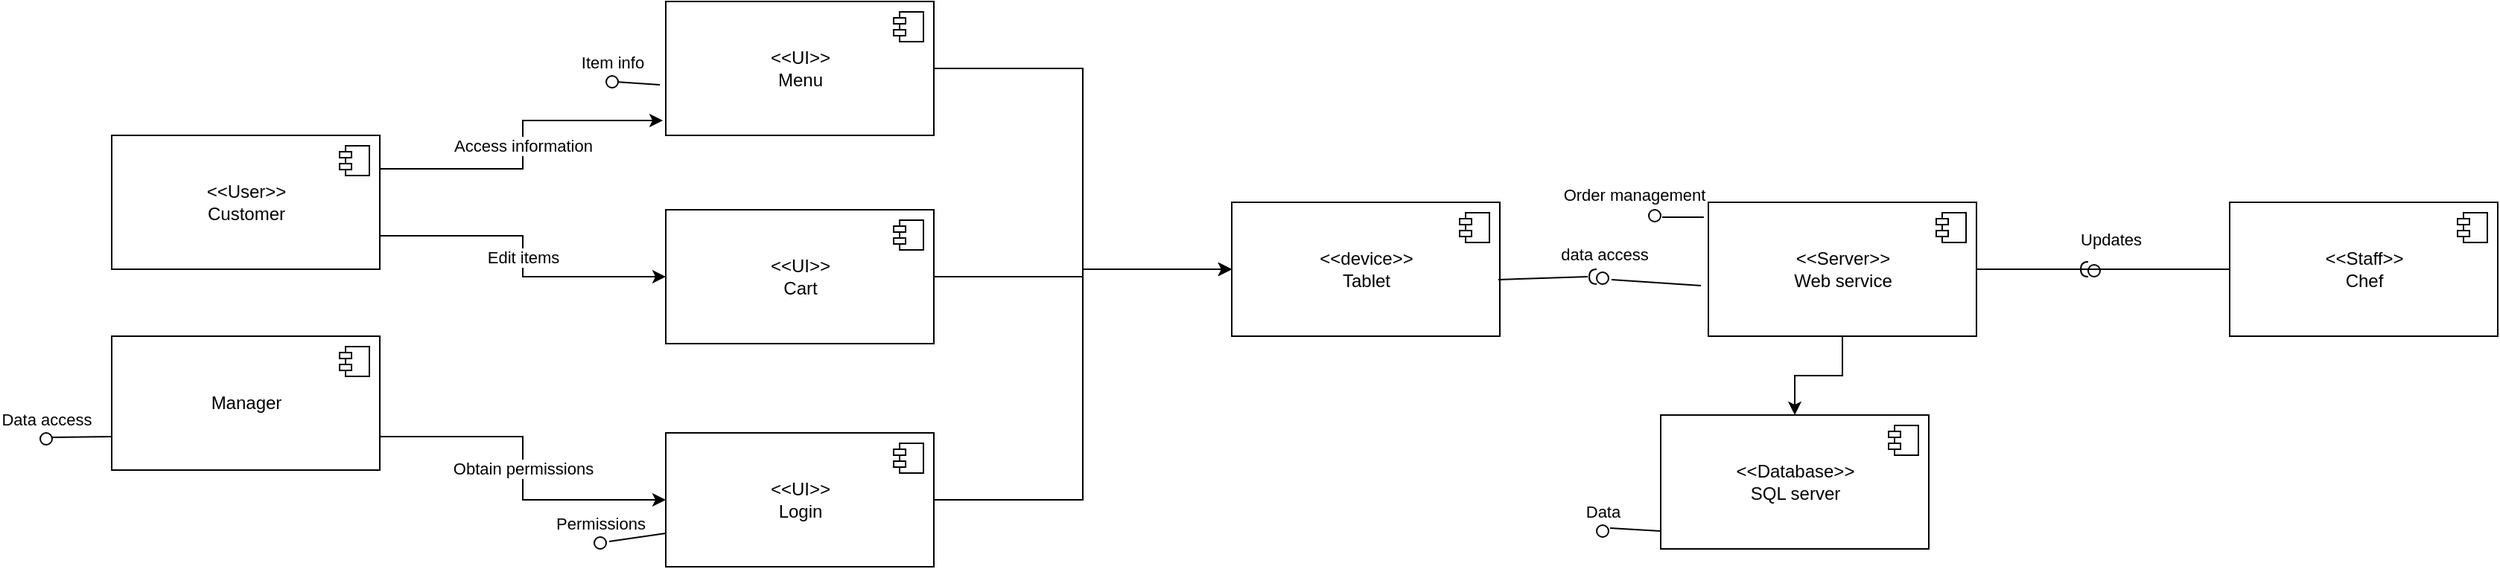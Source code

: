<mxfile version="18.1.2" type="device"><diagram id="VzNTS2TcnOZ8mfi0GR22" name="Page-1"><mxGraphModel dx="1952" dy="525" grid="1" gridSize="10" guides="1" tooltips="1" connect="1" arrows="1" fold="1" page="1" pageScale="1" pageWidth="850" pageHeight="1100" math="0" shadow="0"><root><mxCell id="0"/><mxCell id="1" parent="0"/><mxCell id="lTlpF35GB65TiyjAaHlR-1" value="&amp;lt;&amp;lt;Database&amp;gt;&amp;gt;&lt;br&gt;SQL server" style="html=1;dropTarget=0;" vertex="1" parent="1"><mxGeometry x="1098" y="558" width="180" height="90" as="geometry"/></mxCell><mxCell id="lTlpF35GB65TiyjAaHlR-2" value="" style="shape=module;jettyWidth=8;jettyHeight=4;" vertex="1" parent="lTlpF35GB65TiyjAaHlR-1"><mxGeometry x="1" width="20" height="20" relative="1" as="geometry"><mxPoint x="-27" y="7" as="offset"/></mxGeometry></mxCell><mxCell id="lTlpF35GB65TiyjAaHlR-3" value="&amp;lt;&amp;lt;Staff&amp;gt;&amp;gt;&lt;br&gt;Chef" style="html=1;dropTarget=0;" vertex="1" parent="1"><mxGeometry x="1480" y="415" width="180" height="90" as="geometry"/></mxCell><mxCell id="lTlpF35GB65TiyjAaHlR-4" value="" style="shape=module;jettyWidth=8;jettyHeight=4;" vertex="1" parent="lTlpF35GB65TiyjAaHlR-3"><mxGeometry x="1" width="20" height="20" relative="1" as="geometry"><mxPoint x="-27" y="7" as="offset"/></mxGeometry></mxCell><mxCell id="lTlpF35GB65TiyjAaHlR-71" style="edgeStyle=orthogonalEdgeStyle;rounded=0;orthogonalLoop=1;jettySize=auto;html=1;exitX=0.5;exitY=1;exitDx=0;exitDy=0;" edge="1" parent="1" source="lTlpF35GB65TiyjAaHlR-5" target="lTlpF35GB65TiyjAaHlR-1"><mxGeometry relative="1" as="geometry"/></mxCell><mxCell id="lTlpF35GB65TiyjAaHlR-5" value="&amp;lt;&amp;lt;Server&amp;gt;&amp;gt;&lt;br&gt;Web service" style="html=1;dropTarget=0;" vertex="1" parent="1"><mxGeometry x="1130" y="415" width="180" height="90" as="geometry"/></mxCell><mxCell id="lTlpF35GB65TiyjAaHlR-6" value="" style="shape=module;jettyWidth=8;jettyHeight=4;" vertex="1" parent="lTlpF35GB65TiyjAaHlR-5"><mxGeometry x="1" width="20" height="20" relative="1" as="geometry"><mxPoint x="-27" y="7" as="offset"/></mxGeometry></mxCell><mxCell id="lTlpF35GB65TiyjAaHlR-52" style="edgeStyle=orthogonalEdgeStyle;rounded=0;orthogonalLoop=1;jettySize=auto;html=1;exitX=1;exitY=0.5;exitDx=0;exitDy=0;entryX=0;entryY=0.5;entryDx=0;entryDy=0;" edge="1" parent="1" source="lTlpF35GB65TiyjAaHlR-7" target="lTlpF35GB65TiyjAaHlR-15"><mxGeometry relative="1" as="geometry"/></mxCell><mxCell id="lTlpF35GB65TiyjAaHlR-7" value="&amp;lt;&amp;lt;UI&amp;gt;&amp;gt;&lt;br&gt;Login" style="html=1;dropTarget=0;" vertex="1" parent="1"><mxGeometry x="430" y="570" width="180" height="90" as="geometry"/></mxCell><mxCell id="lTlpF35GB65TiyjAaHlR-8" value="" style="shape=module;jettyWidth=8;jettyHeight=4;" vertex="1" parent="lTlpF35GB65TiyjAaHlR-7"><mxGeometry x="1" width="20" height="20" relative="1" as="geometry"><mxPoint x="-27" y="7" as="offset"/></mxGeometry></mxCell><mxCell id="lTlpF35GB65TiyjAaHlR-50" style="edgeStyle=orthogonalEdgeStyle;rounded=0;orthogonalLoop=1;jettySize=auto;html=1;exitX=1;exitY=0.5;exitDx=0;exitDy=0;entryX=0;entryY=0.5;entryDx=0;entryDy=0;" edge="1" parent="1" source="lTlpF35GB65TiyjAaHlR-11" target="lTlpF35GB65TiyjAaHlR-15"><mxGeometry relative="1" as="geometry"/></mxCell><mxCell id="lTlpF35GB65TiyjAaHlR-11" value="&amp;lt;&amp;lt;UI&amp;gt;&amp;gt;&lt;br&gt;Cart" style="html=1;dropTarget=0;" vertex="1" parent="1"><mxGeometry x="430" y="420" width="180" height="90" as="geometry"/></mxCell><mxCell id="lTlpF35GB65TiyjAaHlR-12" value="" style="shape=module;jettyWidth=8;jettyHeight=4;" vertex="1" parent="lTlpF35GB65TiyjAaHlR-11"><mxGeometry x="1" width="20" height="20" relative="1" as="geometry"><mxPoint x="-27" y="7" as="offset"/></mxGeometry></mxCell><mxCell id="lTlpF35GB65TiyjAaHlR-51" value="" style="edgeStyle=orthogonalEdgeStyle;rounded=0;orthogonalLoop=1;jettySize=auto;html=1;exitX=1;exitY=0.5;exitDx=0;exitDy=0;entryX=0;entryY=0.5;entryDx=0;entryDy=0;" edge="1" parent="1" source="lTlpF35GB65TiyjAaHlR-13" target="lTlpF35GB65TiyjAaHlR-15"><mxGeometry relative="1" as="geometry"/></mxCell><mxCell id="lTlpF35GB65TiyjAaHlR-13" value="&amp;lt;&amp;lt;UI&amp;gt;&amp;gt;&lt;br&gt;Menu" style="html=1;dropTarget=0;" vertex="1" parent="1"><mxGeometry x="430" y="280" width="180" height="90" as="geometry"/></mxCell><mxCell id="lTlpF35GB65TiyjAaHlR-14" value="" style="shape=module;jettyWidth=8;jettyHeight=4;" vertex="1" parent="lTlpF35GB65TiyjAaHlR-13"><mxGeometry x="1" width="20" height="20" relative="1" as="geometry"><mxPoint x="-27" y="7" as="offset"/></mxGeometry></mxCell><mxCell id="lTlpF35GB65TiyjAaHlR-15" value="&amp;lt;&amp;lt;device&amp;gt;&amp;gt;&lt;br&gt;Tablet" style="html=1;dropTarget=0;" vertex="1" parent="1"><mxGeometry x="810" y="415" width="180" height="90" as="geometry"/></mxCell><mxCell id="lTlpF35GB65TiyjAaHlR-16" value="" style="shape=module;jettyWidth=8;jettyHeight=4;" vertex="1" parent="lTlpF35GB65TiyjAaHlR-15"><mxGeometry x="1" width="20" height="20" relative="1" as="geometry"><mxPoint x="-27" y="7" as="offset"/></mxGeometry></mxCell><mxCell id="lTlpF35GB65TiyjAaHlR-41" value="Obtain permissions" style="edgeStyle=orthogonalEdgeStyle;rounded=0;orthogonalLoop=1;jettySize=auto;html=1;exitX=1;exitY=0.75;exitDx=0;exitDy=0;entryX=0;entryY=0.5;entryDx=0;entryDy=0;" edge="1" parent="1" source="lTlpF35GB65TiyjAaHlR-17" target="lTlpF35GB65TiyjAaHlR-7"><mxGeometry relative="1" as="geometry"/></mxCell><mxCell id="lTlpF35GB65TiyjAaHlR-17" value="Manager" style="html=1;dropTarget=0;" vertex="1" parent="1"><mxGeometry x="58" y="505" width="180" height="90" as="geometry"/></mxCell><mxCell id="lTlpF35GB65TiyjAaHlR-18" value="" style="shape=module;jettyWidth=8;jettyHeight=4;" vertex="1" parent="lTlpF35GB65TiyjAaHlR-17"><mxGeometry x="1" width="20" height="20" relative="1" as="geometry"><mxPoint x="-27" y="7" as="offset"/></mxGeometry></mxCell><mxCell id="lTlpF35GB65TiyjAaHlR-34" value="Access information" style="edgeStyle=orthogonalEdgeStyle;rounded=0;orthogonalLoop=1;jettySize=auto;html=1;exitX=1;exitY=0.25;exitDx=0;exitDy=0;entryX=-0.011;entryY=0.889;entryDx=0;entryDy=0;entryPerimeter=0;" edge="1" parent="1" source="lTlpF35GB65TiyjAaHlR-19" target="lTlpF35GB65TiyjAaHlR-13"><mxGeometry relative="1" as="geometry"><mxPoint x="390" y="368" as="targetPoint"/></mxGeometry></mxCell><mxCell id="lTlpF35GB65TiyjAaHlR-40" value="Edit items" style="edgeStyle=orthogonalEdgeStyle;rounded=0;orthogonalLoop=1;jettySize=auto;html=1;exitX=1;exitY=0.75;exitDx=0;exitDy=0;entryX=0;entryY=0.5;entryDx=0;entryDy=0;" edge="1" parent="1" source="lTlpF35GB65TiyjAaHlR-19" target="lTlpF35GB65TiyjAaHlR-11"><mxGeometry relative="1" as="geometry"/></mxCell><mxCell id="lTlpF35GB65TiyjAaHlR-19" value="&amp;lt;&amp;lt;User&amp;gt;&amp;gt;&lt;br&gt;Customer" style="html=1;dropTarget=0;" vertex="1" parent="1"><mxGeometry x="58" y="370" width="180" height="90" as="geometry"/></mxCell><mxCell id="lTlpF35GB65TiyjAaHlR-20" value="" style="shape=module;jettyWidth=8;jettyHeight=4;" vertex="1" parent="lTlpF35GB65TiyjAaHlR-19"><mxGeometry x="1" width="20" height="20" relative="1" as="geometry"><mxPoint x="-27" y="7" as="offset"/></mxGeometry></mxCell><mxCell id="lTlpF35GB65TiyjAaHlR-27" value="" style="endArrow=none;html=1;rounded=0;align=center;verticalAlign=top;endFill=0;labelBackgroundColor=none;endSize=2;exitX=0;exitY=0.75;exitDx=0;exitDy=0;" edge="1" source="lTlpF35GB65TiyjAaHlR-17" parent="1"><mxGeometry relative="1" as="geometry"><mxPoint x="18" y="573" as="targetPoint"/></mxGeometry></mxCell><mxCell id="lTlpF35GB65TiyjAaHlR-28" value="Data access" style="ellipse;html=1;fontSize=11;align=center;fillColor=none;points=[];aspect=fixed;resizable=0;verticalAlign=bottom;labelPosition=center;verticalLabelPosition=top;flipH=1;" vertex="1" parent="1"><mxGeometry x="10" y="570" width="8" height="8" as="geometry"/></mxCell><mxCell id="lTlpF35GB65TiyjAaHlR-29" value="Item info" style="ellipse;html=1;fontSize=11;align=center;fillColor=none;points=[];aspect=fixed;resizable=0;verticalAlign=bottom;labelPosition=center;verticalLabelPosition=top;flipH=1;" vertex="1" parent="1"><mxGeometry x="390" y="330" width="8" height="8" as="geometry"/></mxCell><mxCell id="lTlpF35GB65TiyjAaHlR-31" value="" style="endArrow=none;html=1;rounded=0;entryX=-0.022;entryY=0.622;entryDx=0;entryDy=0;entryPerimeter=0;" edge="1" parent="1" source="lTlpF35GB65TiyjAaHlR-29" target="lTlpF35GB65TiyjAaHlR-13"><mxGeometry width="50" height="50" relative="1" as="geometry"><mxPoint x="380" y="400" as="sourcePoint"/><mxPoint x="430" y="350" as="targetPoint"/></mxGeometry></mxCell><mxCell id="lTlpF35GB65TiyjAaHlR-32" value="Permissions" style="ellipse;html=1;fontSize=11;align=center;fillColor=none;points=[];aspect=fixed;resizable=0;verticalAlign=bottom;labelPosition=center;verticalLabelPosition=top;flipH=1;" vertex="1" parent="1"><mxGeometry x="382" y="640" width="8" height="8" as="geometry"/></mxCell><mxCell id="lTlpF35GB65TiyjAaHlR-33" value="" style="endArrow=none;html=1;rounded=0;entryX=0;entryY=0.75;entryDx=0;entryDy=0;exitX=-0.25;exitY=0.375;exitDx=0;exitDy=0;exitPerimeter=0;" edge="1" parent="1" source="lTlpF35GB65TiyjAaHlR-32" target="lTlpF35GB65TiyjAaHlR-7"><mxGeometry width="50" height="50" relative="1" as="geometry"><mxPoint x="340" y="730" as="sourcePoint"/><mxPoint x="390" y="680" as="targetPoint"/></mxGeometry></mxCell><mxCell id="lTlpF35GB65TiyjAaHlR-60" value="" style="shape=requiredInterface;html=1;fontSize=11;align=center;fillColor=none;points=[];aspect=fixed;resizable=0;verticalAlign=bottom;labelPosition=center;verticalLabelPosition=top;flipH=1;" vertex="1" parent="1"><mxGeometry x="1050" y="460" width="5" height="10" as="geometry"/></mxCell><mxCell id="lTlpF35GB65TiyjAaHlR-61" value="" style="ellipse;html=1;fontSize=11;align=center;fillColor=none;points=[];aspect=fixed;resizable=0;verticalAlign=bottom;labelPosition=center;verticalLabelPosition=top;flipH=1;" vertex="1" parent="1"><mxGeometry x="1055" y="462" width="8" height="8" as="geometry"/></mxCell><mxCell id="lTlpF35GB65TiyjAaHlR-62" value="" style="ellipse;html=1;fontSize=11;align=center;fillColor=none;points=[];aspect=fixed;resizable=0;verticalAlign=bottom;labelPosition=center;verticalLabelPosition=top;flipH=1;" vertex="1" parent="1"><mxGeometry x="1090" y="420" width="8" height="8" as="geometry"/></mxCell><mxCell id="lTlpF35GB65TiyjAaHlR-63" value="Order management" style="endArrow=none;html=1;rounded=0;exitX=-0.125;exitY=0.625;exitDx=0;exitDy=0;exitPerimeter=0;entryX=-0.017;entryY=0.111;entryDx=0;entryDy=0;entryPerimeter=0;" edge="1" parent="1" source="lTlpF35GB65TiyjAaHlR-62" target="lTlpF35GB65TiyjAaHlR-5"><mxGeometry x="-1" y="24" width="50" height="50" relative="1" as="geometry"><mxPoint x="1080" y="370" as="sourcePoint"/><mxPoint x="1140" y="320" as="targetPoint"/><mxPoint x="-19" y="9" as="offset"/></mxGeometry></mxCell><mxCell id="lTlpF35GB65TiyjAaHlR-64" value="data access" style="endArrow=none;html=1;rounded=0;exitX=0.994;exitY=0.578;exitDx=0;exitDy=0;entryX=1.2;entryY=0.5;entryDx=0;entryDy=0;entryPerimeter=0;exitPerimeter=0;" edge="1" parent="1" source="lTlpF35GB65TiyjAaHlR-15" target="lTlpF35GB65TiyjAaHlR-60"><mxGeometry x="1" y="19" width="50" height="50" relative="1" as="geometry"><mxPoint x="1070" y="540" as="sourcePoint"/><mxPoint x="1120" y="490" as="targetPoint"/><mxPoint x="12" y="4" as="offset"/></mxGeometry></mxCell><mxCell id="lTlpF35GB65TiyjAaHlR-65" value="" style="endArrow=none;html=1;rounded=0;exitX=-0.25;exitY=0.625;exitDx=0;exitDy=0;exitPerimeter=0;entryX=-0.028;entryY=0.622;entryDx=0;entryDy=0;entryPerimeter=0;" edge="1" parent="1" source="lTlpF35GB65TiyjAaHlR-61" target="lTlpF35GB65TiyjAaHlR-5"><mxGeometry width="50" height="50" relative="1" as="geometry"><mxPoint x="1080" y="490" as="sourcePoint"/><mxPoint x="1130" y="440" as="targetPoint"/></mxGeometry></mxCell><mxCell id="lTlpF35GB65TiyjAaHlR-66" value="" style="shape=requiredInterface;html=1;fontSize=11;align=center;fillColor=none;points=[];aspect=fixed;resizable=0;verticalAlign=bottom;labelPosition=center;verticalLabelPosition=top;flipH=1;" vertex="1" parent="1"><mxGeometry x="1380" y="455" width="5" height="10" as="geometry"/></mxCell><mxCell id="lTlpF35GB65TiyjAaHlR-67" value="" style="ellipse;html=1;fontSize=11;align=center;fillColor=none;points=[];aspect=fixed;resizable=0;verticalAlign=bottom;labelPosition=center;verticalLabelPosition=top;flipH=1;" vertex="1" parent="1"><mxGeometry x="1385" y="457" width="8" height="8" as="geometry"/></mxCell><mxCell id="lTlpF35GB65TiyjAaHlR-68" value="Updates" style="endArrow=none;html=1;rounded=0;exitX=1;exitY=0.5;exitDx=0;exitDy=0;entryX=0;entryY=0.5;entryDx=0;entryDy=0;" edge="1" parent="1" source="lTlpF35GB65TiyjAaHlR-5" target="lTlpF35GB65TiyjAaHlR-3"><mxGeometry x="0.059" y="20" width="50" height="50" relative="1" as="geometry"><mxPoint x="1360" y="540" as="sourcePoint"/><mxPoint x="1410" y="490" as="targetPoint"/><mxPoint as="offset"/></mxGeometry></mxCell><mxCell id="lTlpF35GB65TiyjAaHlR-69" value="Data" style="ellipse;html=1;fontSize=11;align=center;fillColor=none;points=[];aspect=fixed;resizable=0;verticalAlign=bottom;labelPosition=center;verticalLabelPosition=top;flipH=1;" vertex="1" parent="1"><mxGeometry x="1055" y="632" width="8" height="8" as="geometry"/></mxCell><mxCell id="lTlpF35GB65TiyjAaHlR-70" value="" style="endArrow=none;html=1;rounded=0;exitX=-0.125;exitY=0.25;exitDx=0;exitDy=0;exitPerimeter=0;entryX=0;entryY=0.867;entryDx=0;entryDy=0;entryPerimeter=0;" edge="1" parent="1" source="lTlpF35GB65TiyjAaHlR-69" target="lTlpF35GB65TiyjAaHlR-1"><mxGeometry width="50" height="50" relative="1" as="geometry"><mxPoint x="980" y="720" as="sourcePoint"/><mxPoint x="1030" y="670" as="targetPoint"/></mxGeometry></mxCell></root></mxGraphModel></diagram></mxfile>